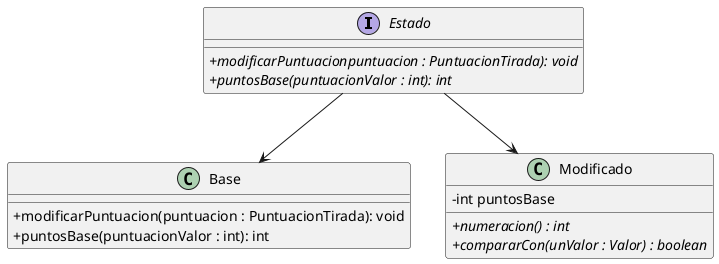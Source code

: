 @startuml
skinparam classAttributeIconSize 0
interface Estado
class Base
class Modificado

interface Estado {
    {abstract}+modificarPuntuacionpuntuacion : PuntuacionTirada): void
    {abstract}+puntosBase(puntuacionValor : int): int
}

class Base{
    +modificarPuntuacion(puntuacion : PuntuacionTirada): void
    +puntosBase(puntuacionValor : int): int
}

class Modificado{
    -int puntosBase
    {abstract}+numeracion() : int
    {abstract}+compararCon(unValor : Valor) : boolean
}

Estado --> Base
Estado --> Modificado
@enduml